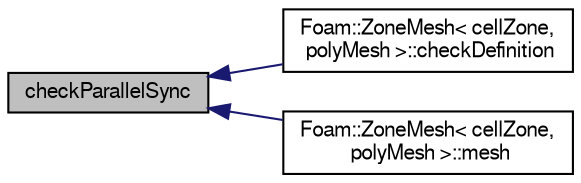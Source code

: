 digraph "checkParallelSync"
{
  bgcolor="transparent";
  edge [fontname="FreeSans",fontsize="10",labelfontname="FreeSans",labelfontsize="10"];
  node [fontname="FreeSans",fontsize="10",shape=record];
  rankdir="LR";
  Node2244 [label="checkParallelSync",height=0.2,width=0.4,color="black", fillcolor="grey75", style="filled", fontcolor="black"];
  Node2244 -> Node2245 [dir="back",color="midnightblue",fontsize="10",style="solid",fontname="FreeSans"];
  Node2245 [label="Foam::ZoneMesh\< cellZone,\l polyMesh \>::checkDefinition",height=0.2,width=0.4,color="black",URL="$a27522.html#a039ec44911bfb8cd28ffd27a600e6fc5",tooltip="Check zone definition. Return true if in error. "];
  Node2244 -> Node2246 [dir="back",color="midnightblue",fontsize="10",style="solid",fontname="FreeSans"];
  Node2246 [label="Foam::ZoneMesh\< cellZone,\l polyMesh \>::mesh",height=0.2,width=0.4,color="black",URL="$a27522.html#ac41d1bc48208a47ffceb25d417eea442",tooltip="Return the mesh reference. "];
}
